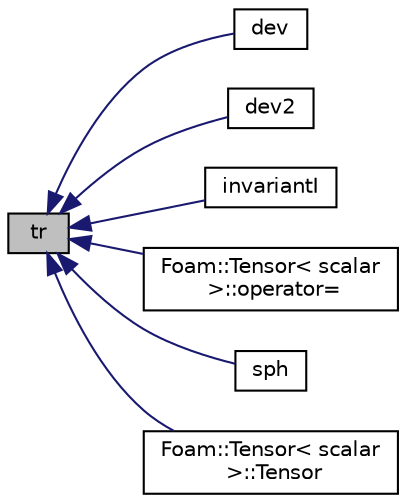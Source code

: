 digraph "tr"
{
  bgcolor="transparent";
  edge [fontname="Helvetica",fontsize="10",labelfontname="Helvetica",labelfontsize="10"];
  node [fontname="Helvetica",fontsize="10",shape=record];
  rankdir="LR";
  Node141377 [label="tr",height=0.2,width=0.4,color="black", fillcolor="grey75", style="filled", fontcolor="black"];
  Node141377 -> Node141378 [dir="back",color="midnightblue",fontsize="10",style="solid",fontname="Helvetica"];
  Node141378 [label="dev",height=0.2,width=0.4,color="black",URL="$a21851.html#a90e979160d37b84a0d362534e3433777",tooltip="Return the deviatoric part of a tensor. "];
  Node141377 -> Node141379 [dir="back",color="midnightblue",fontsize="10",style="solid",fontname="Helvetica"];
  Node141379 [label="dev2",height=0.2,width=0.4,color="black",URL="$a21851.html#af4347ba81056120a23e098e892d329de",tooltip="Return the deviatoric part of a tensor. "];
  Node141377 -> Node141380 [dir="back",color="midnightblue",fontsize="10",style="solid",fontname="Helvetica"];
  Node141380 [label="invariantI",height=0.2,width=0.4,color="black",URL="$a21851.html#a7b0504f1701f42e460464cbbc04e6fc9",tooltip="Return the 1st invariant of a tensor. "];
  Node141377 -> Node141381 [dir="back",color="midnightblue",fontsize="10",style="solid",fontname="Helvetica"];
  Node141381 [label="Foam::Tensor\< scalar\l \>::operator=",height=0.2,width=0.4,color="black",URL="$a28789.html#a2b446e0c111fb03bc9a180a1052600fc",tooltip="Assign to a triad. "];
  Node141377 -> Node141382 [dir="back",color="midnightblue",fontsize="10",style="solid",fontname="Helvetica"];
  Node141382 [label="sph",height=0.2,width=0.4,color="black",URL="$a21851.html#a4f331863863112b6bad63c848fca84aa",tooltip="Return the spherical part of a tensor. "];
  Node141377 -> Node141383 [dir="back",color="midnightblue",fontsize="10",style="solid",fontname="Helvetica"];
  Node141383 [label="Foam::Tensor\< scalar\l \>::Tensor",height=0.2,width=0.4,color="black",URL="$a28789.html#ab12f709e163c8bf242ee1a546b7f3bc2",tooltip="Construct given triad. "];
}
